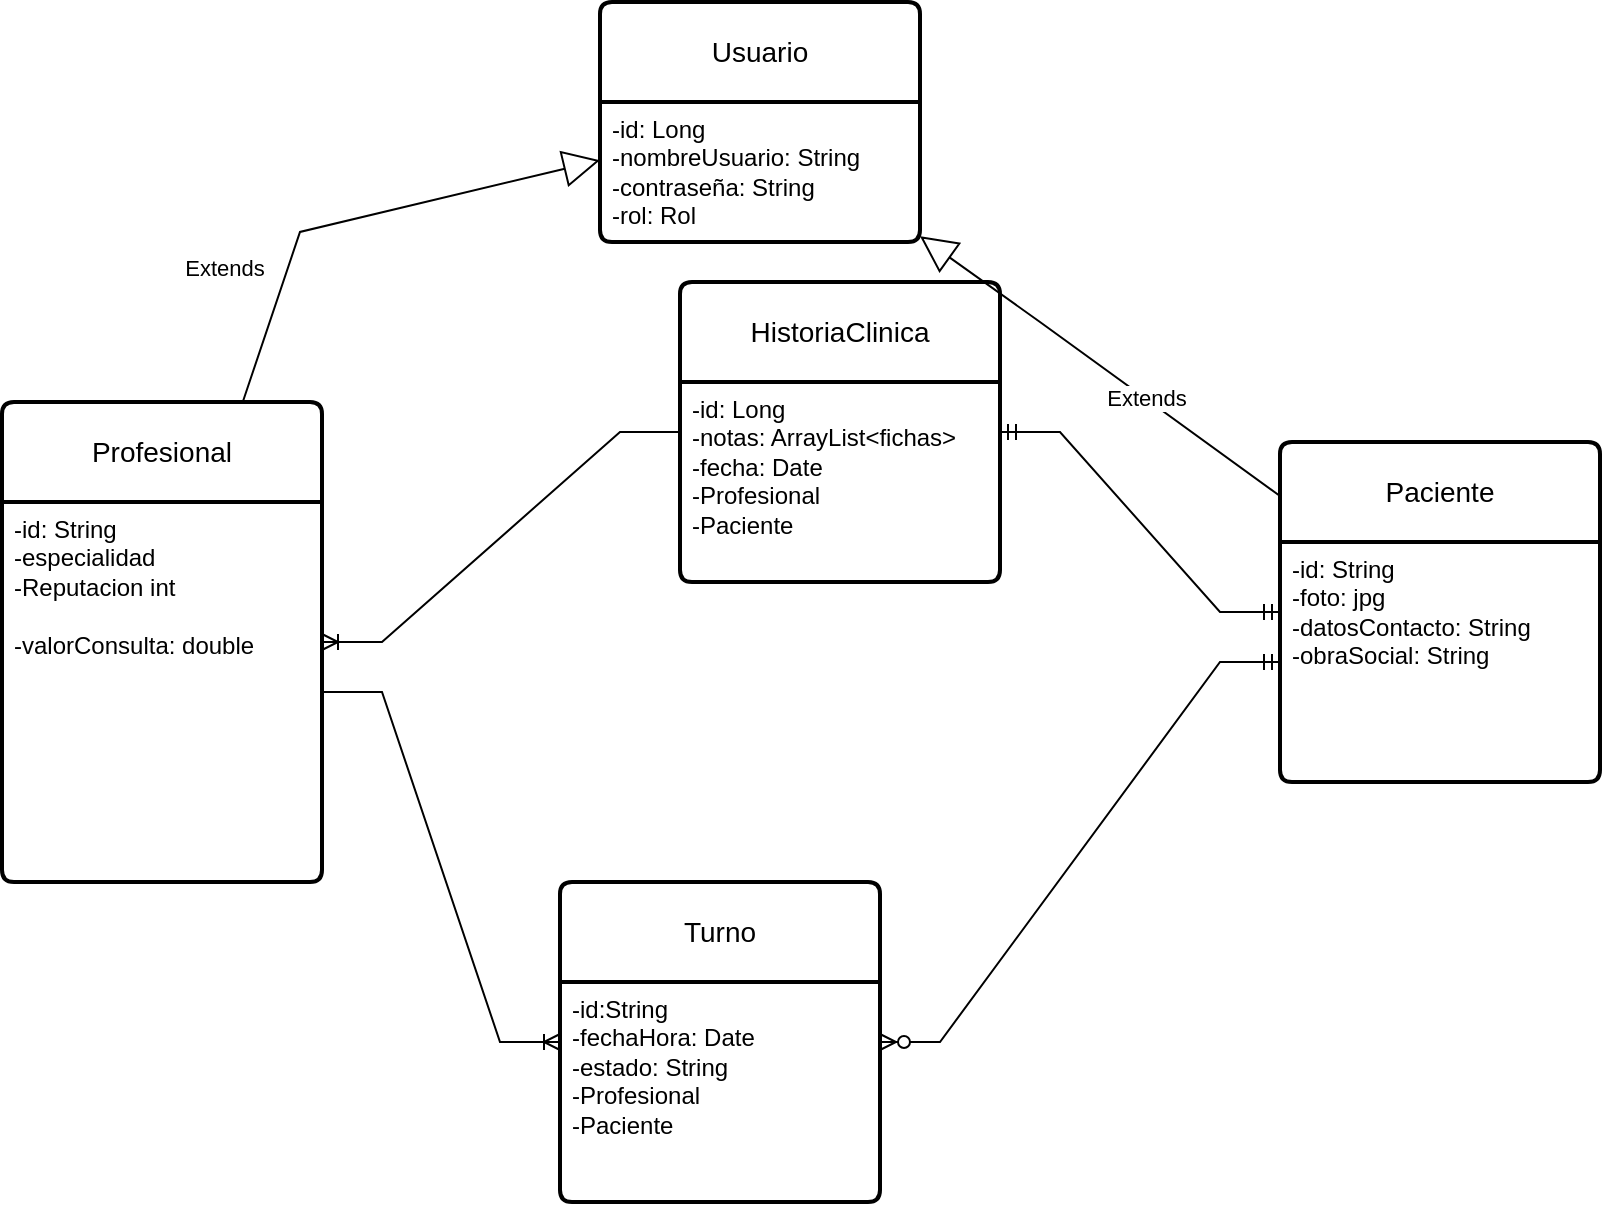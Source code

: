 <mxfile version="22.1.2" type="device">
  <diagram name="Página-1" id="DrSZBsnZw_4A21dElvwP">
    <mxGraphModel dx="874" dy="452" grid="1" gridSize="10" guides="1" tooltips="1" connect="1" arrows="1" fold="1" page="1" pageScale="1" pageWidth="827" pageHeight="1169" math="0" shadow="0">
      <root>
        <mxCell id="0" />
        <mxCell id="1" parent="0" />
        <mxCell id="fgAH8t1qo1pRxu8jLGUX-1" value="Usuario" style="swimlane;childLayout=stackLayout;horizontal=1;startSize=50;horizontalStack=0;rounded=1;fontSize=14;fontStyle=0;strokeWidth=2;resizeParent=0;resizeLast=1;shadow=0;dashed=0;align=center;arcSize=4;whiteSpace=wrap;html=1;" vertex="1" parent="1">
          <mxGeometry x="310" y="10" width="160" height="120" as="geometry" />
        </mxCell>
        <mxCell id="fgAH8t1qo1pRxu8jLGUX-2" value="&lt;div&gt;-id: Long&lt;/div&gt;&lt;div&gt;-nombreUsuario: String&lt;/div&gt;&lt;div&gt;-contraseña: String&lt;/div&gt;&lt;div&gt;-rol: Rol&lt;/div&gt;&lt;div&gt;&lt;br&gt;&lt;/div&gt;" style="align=left;strokeColor=none;fillColor=none;spacingLeft=4;fontSize=12;verticalAlign=top;resizable=0;rotatable=0;part=1;html=1;" vertex="1" parent="fgAH8t1qo1pRxu8jLGUX-1">
          <mxGeometry y="50" width="160" height="70" as="geometry" />
        </mxCell>
        <mxCell id="fgAH8t1qo1pRxu8jLGUX-4" value="Profesional" style="swimlane;childLayout=stackLayout;horizontal=1;startSize=50;horizontalStack=0;rounded=1;fontSize=14;fontStyle=0;strokeWidth=2;resizeParent=0;resizeLast=1;shadow=0;dashed=0;align=center;arcSize=4;whiteSpace=wrap;html=1;" vertex="1" parent="1">
          <mxGeometry x="11" y="210" width="160" height="240" as="geometry" />
        </mxCell>
        <mxCell id="fgAH8t1qo1pRxu8jLGUX-5" value="&lt;div&gt;-id: String&lt;/div&gt;&lt;div&gt;-especialidad&lt;/div&gt;&lt;div&gt;-Reputacion int&lt;br&gt;&lt;/div&gt;&lt;div&gt;&lt;br&gt;&lt;/div&gt;&lt;div&gt;-valorConsulta: double&lt;br&gt;&lt;/div&gt;" style="align=left;strokeColor=none;fillColor=none;spacingLeft=4;fontSize=12;verticalAlign=top;resizable=0;rotatable=0;part=1;html=1;" vertex="1" parent="fgAH8t1qo1pRxu8jLGUX-4">
          <mxGeometry y="50" width="160" height="190" as="geometry" />
        </mxCell>
        <mxCell id="fgAH8t1qo1pRxu8jLGUX-9" value="Paciente" style="swimlane;childLayout=stackLayout;horizontal=1;startSize=50;horizontalStack=0;rounded=1;fontSize=14;fontStyle=0;strokeWidth=2;resizeParent=0;resizeLast=1;shadow=0;dashed=0;align=center;arcSize=4;whiteSpace=wrap;html=1;" vertex="1" parent="1">
          <mxGeometry x="650" y="230" width="160" height="170" as="geometry" />
        </mxCell>
        <mxCell id="fgAH8t1qo1pRxu8jLGUX-10" value="&lt;div&gt;-id: String&lt;/div&gt;&lt;div&gt;-foto: jpg&lt;/div&gt;&lt;div&gt;-datosContacto: String&lt;/div&gt;&lt;div&gt;-obraSocial: String&lt;br&gt;&lt;/div&gt;" style="align=left;strokeColor=none;fillColor=none;spacingLeft=4;fontSize=12;verticalAlign=top;resizable=0;rotatable=0;part=1;html=1;" vertex="1" parent="fgAH8t1qo1pRxu8jLGUX-9">
          <mxGeometry y="50" width="160" height="120" as="geometry" />
        </mxCell>
        <mxCell id="fgAH8t1qo1pRxu8jLGUX-11" value="Turno" style="swimlane;childLayout=stackLayout;horizontal=1;startSize=50;horizontalStack=0;rounded=1;fontSize=14;fontStyle=0;strokeWidth=2;resizeParent=0;resizeLast=1;shadow=0;dashed=0;align=center;arcSize=4;whiteSpace=wrap;html=1;" vertex="1" parent="1">
          <mxGeometry x="290" y="450" width="160" height="160" as="geometry" />
        </mxCell>
        <mxCell id="fgAH8t1qo1pRxu8jLGUX-12" value="&lt;div&gt;-id:String&lt;/div&gt;&lt;div&gt;-fechaHora: Date&lt;/div&gt;&lt;div&gt;-estado: String&lt;/div&gt;&lt;div&gt;-Profesional&lt;/div&gt;&lt;div&gt;-Paciente&lt;br&gt;&lt;/div&gt;" style="align=left;strokeColor=none;fillColor=none;spacingLeft=4;fontSize=12;verticalAlign=top;resizable=0;rotatable=0;part=1;html=1;" vertex="1" parent="fgAH8t1qo1pRxu8jLGUX-11">
          <mxGeometry y="50" width="160" height="110" as="geometry" />
        </mxCell>
        <mxCell id="fgAH8t1qo1pRxu8jLGUX-13" value="HistoriaClinica" style="swimlane;childLayout=stackLayout;horizontal=1;startSize=50;horizontalStack=0;rounded=1;fontSize=14;fontStyle=0;strokeWidth=2;resizeParent=0;resizeLast=1;shadow=0;dashed=0;align=center;arcSize=4;whiteSpace=wrap;html=1;" vertex="1" parent="1">
          <mxGeometry x="350" y="150" width="160" height="150" as="geometry" />
        </mxCell>
        <mxCell id="fgAH8t1qo1pRxu8jLGUX-14" value="&lt;div&gt;-id: Long&lt;/div&gt;&lt;div&gt;-notas: ArrayList&amp;lt;fichas&amp;gt;&lt;br&gt;&lt;/div&gt;&lt;div&gt;-fecha: Date&lt;/div&gt;&lt;div&gt;-Profesional &lt;br&gt;&lt;/div&gt;&lt;div&gt;-Paciente&lt;/div&gt;" style="align=left;strokeColor=none;fillColor=none;spacingLeft=4;fontSize=12;verticalAlign=top;resizable=0;rotatable=0;part=1;html=1;" vertex="1" parent="fgAH8t1qo1pRxu8jLGUX-13">
          <mxGeometry y="50" width="160" height="100" as="geometry" />
        </mxCell>
        <mxCell id="fgAH8t1qo1pRxu8jLGUX-23" value="Extends" style="endArrow=block;endSize=16;endFill=0;html=1;rounded=0;" edge="1" parent="1" source="fgAH8t1qo1pRxu8jLGUX-9" target="fgAH8t1qo1pRxu8jLGUX-1">
          <mxGeometry x="-0.25" width="160" relative="1" as="geometry">
            <mxPoint x="650" y="180" as="sourcePoint" />
            <mxPoint x="810" y="180" as="targetPoint" />
            <Array as="points">
              <mxPoint x="530" y="170" />
            </Array>
            <mxPoint as="offset" />
          </mxGeometry>
        </mxCell>
        <mxCell id="fgAH8t1qo1pRxu8jLGUX-22" value="Extends" style="endArrow=block;endSize=16;endFill=0;html=1;rounded=0;" edge="1" parent="1" source="fgAH8t1qo1pRxu8jLGUX-4" target="fgAH8t1qo1pRxu8jLGUX-1">
          <mxGeometry x="-0.5" y="30" width="160" relative="1" as="geometry">
            <mxPoint x="140" y="234.97" as="sourcePoint" />
            <mxPoint x="309.04" y="120.0" as="targetPoint" />
            <Array as="points">
              <mxPoint x="160" y="124.97" />
            </Array>
            <mxPoint as="offset" />
          </mxGeometry>
        </mxCell>
        <mxCell id="fgAH8t1qo1pRxu8jLGUX-26" value="" style="edgeStyle=entityRelationEdgeStyle;fontSize=12;html=1;endArrow=ERmandOne;startArrow=ERmandOne;rounded=0;exitX=1;exitY=0.25;exitDx=0;exitDy=0;" edge="1" parent="1" source="fgAH8t1qo1pRxu8jLGUX-14" target="fgAH8t1qo1pRxu8jLGUX-9">
          <mxGeometry width="100" height="100" relative="1" as="geometry">
            <mxPoint x="360" y="490" as="sourcePoint" />
            <mxPoint x="460" y="390" as="targetPoint" />
          </mxGeometry>
        </mxCell>
        <mxCell id="fgAH8t1qo1pRxu8jLGUX-27" value="" style="edgeStyle=entityRelationEdgeStyle;fontSize=12;html=1;endArrow=ERoneToMany;rounded=0;exitX=1;exitY=0.5;exitDx=0;exitDy=0;" edge="1" parent="1" source="fgAH8t1qo1pRxu8jLGUX-5" target="fgAH8t1qo1pRxu8jLGUX-11">
          <mxGeometry width="100" height="100" relative="1" as="geometry">
            <mxPoint x="380" y="510" as="sourcePoint" />
            <mxPoint x="480" y="410" as="targetPoint" />
          </mxGeometry>
        </mxCell>
        <mxCell id="fgAH8t1qo1pRxu8jLGUX-28" value="" style="edgeStyle=entityRelationEdgeStyle;fontSize=12;html=1;endArrow=ERzeroToMany;startArrow=ERmandOne;rounded=0;" edge="1" parent="1" source="fgAH8t1qo1pRxu8jLGUX-10" target="fgAH8t1qo1pRxu8jLGUX-11">
          <mxGeometry width="100" height="100" relative="1" as="geometry">
            <mxPoint x="610" y="460" as="sourcePoint" />
            <mxPoint x="710" y="360" as="targetPoint" />
          </mxGeometry>
        </mxCell>
        <mxCell id="fgAH8t1qo1pRxu8jLGUX-29" value="" style="edgeStyle=entityRelationEdgeStyle;fontSize=12;html=1;endArrow=ERoneToMany;rounded=0;" edge="1" parent="1" source="fgAH8t1qo1pRxu8jLGUX-13" target="fgAH8t1qo1pRxu8jLGUX-4">
          <mxGeometry width="100" height="100" relative="1" as="geometry">
            <mxPoint x="190" y="590" as="sourcePoint" />
            <mxPoint x="110" y="430" as="targetPoint" />
          </mxGeometry>
        </mxCell>
      </root>
    </mxGraphModel>
  </diagram>
</mxfile>
